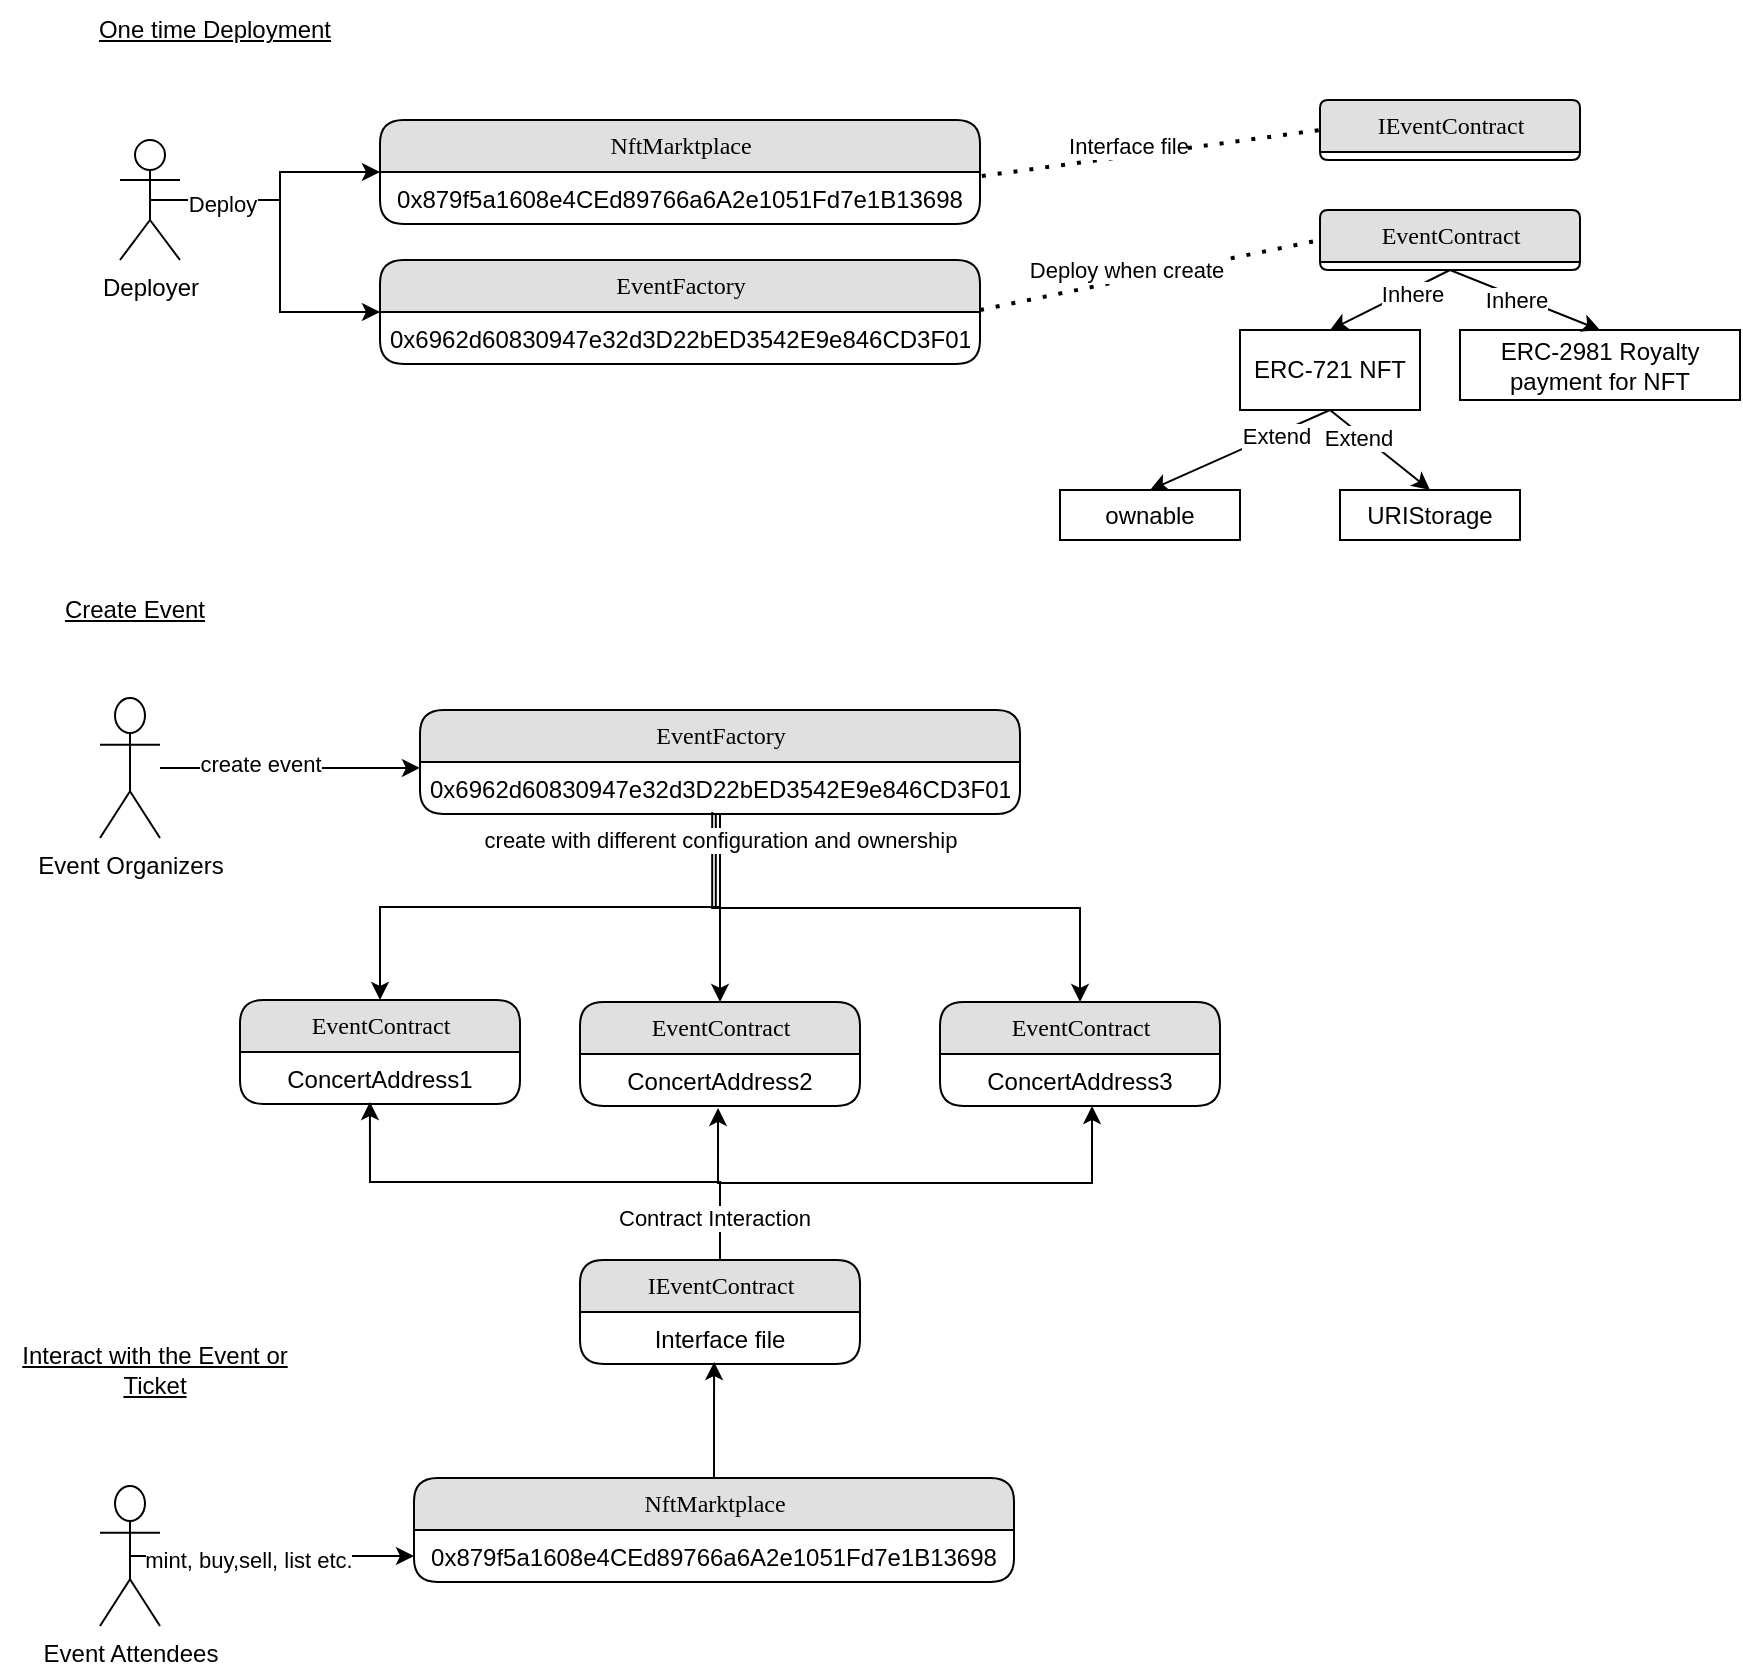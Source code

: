 <mxfile version="21.1.8" type="github">
  <diagram name="Page-1" id="52a04d89-c75d-2922-d76d-85b35f80e030">
    <mxGraphModel dx="1956" dy="672" grid="1" gridSize="10" guides="1" tooltips="1" connect="1" arrows="1" fold="1" page="1" pageScale="1" pageWidth="1100" pageHeight="850" background="none" math="0" shadow="0">
      <root>
        <mxCell id="0" />
        <mxCell id="1" parent="0" />
        <mxCell id="1fdf3b25b50cf41e-1" value="EventFactory" style="swimlane;html=1;fontStyle=0;childLayout=stackLayout;horizontal=1;startSize=26;fillColor=#e0e0e0;horizontalStack=0;resizeParent=1;resizeLast=0;collapsible=1;marginBottom=0;swimlaneFillColor=#ffffff;align=center;rounded=1;shadow=0;comic=0;labelBackgroundColor=none;strokeWidth=1;fontFamily=Verdana;fontSize=12" parent="1" vertex="1">
          <mxGeometry x="300" y="140" width="300" height="52" as="geometry">
            <mxRectangle x="310" y="30" width="120" height="30" as="alternateBounds" />
          </mxGeometry>
        </mxCell>
        <mxCell id="1fdf3b25b50cf41e-2" value="0x6962d60830947e32d3D22bED3542E9e846CD3F01" style="text;html=1;strokeColor=none;fillColor=none;spacingLeft=4;spacingRight=4;whiteSpace=wrap;overflow=hidden;rotatable=0;points=[[0,0.5],[1,0.5]];portConstraint=eastwest;align=center;" parent="1fdf3b25b50cf41e-1" vertex="1">
          <mxGeometry y="26" width="300" height="26" as="geometry" />
        </mxCell>
        <mxCell id="1fdf3b25b50cf41e-7" value="EventContract" style="swimlane;html=1;fontStyle=0;childLayout=stackLayout;horizontal=1;startSize=26;fillColor=#e0e0e0;horizontalStack=0;resizeParent=1;resizeLast=0;collapsible=1;marginBottom=0;swimlaneFillColor=#ffffff;align=center;rounded=1;shadow=0;comic=0;labelBackgroundColor=none;strokeWidth=1;fontFamily=Verdana;fontSize=12" parent="1" vertex="1">
          <mxGeometry x="400" y="511" width="140" height="52" as="geometry">
            <mxRectangle x="480" y="261" width="130" height="30" as="alternateBounds" />
          </mxGeometry>
        </mxCell>
        <mxCell id="1fdf3b25b50cf41e-8" value="ConcertAddress2" style="text;html=1;strokeColor=none;fillColor=none;spacingLeft=4;spacingRight=4;whiteSpace=wrap;overflow=hidden;rotatable=0;points=[[0,0.5],[1,0.5]];portConstraint=eastwest;align=center;" parent="1fdf3b25b50cf41e-7" vertex="1">
          <mxGeometry y="26" width="140" height="26" as="geometry" />
        </mxCell>
        <mxCell id="1fdf3b25b50cf41e-9" value="NftMarktplace" style="swimlane;html=1;fontStyle=0;childLayout=stackLayout;horizontal=1;startSize=26;fillColor=#e0e0e0;horizontalStack=0;resizeParent=1;resizeLast=0;collapsible=1;marginBottom=0;swimlaneFillColor=#ffffff;align=center;rounded=1;shadow=0;comic=0;labelBackgroundColor=none;strokeWidth=1;fontFamily=Verdana;fontSize=12" parent="1" vertex="1">
          <mxGeometry x="300" y="70" width="300" height="52" as="geometry">
            <mxRectangle x="310" y="-40" width="120" height="30" as="alternateBounds" />
          </mxGeometry>
        </mxCell>
        <mxCell id="1fdf3b25b50cf41e-10" value="0x879f5a1608e4CEd89766a6A2e1051Fd7e1B13698" style="text;html=1;strokeColor=none;fillColor=none;spacingLeft=4;spacingRight=4;whiteSpace=wrap;overflow=hidden;rotatable=0;points=[[0,0.5],[1,0.5]];portConstraint=eastwest;align=center;" parent="1fdf3b25b50cf41e-9" vertex="1">
          <mxGeometry y="26" width="300" height="26" as="geometry" />
        </mxCell>
        <mxCell id="STo0ywlDnxJFYaiJRFh0-23" style="edgeStyle=orthogonalEdgeStyle;rounded=0;orthogonalLoop=1;jettySize=auto;html=1;entryX=0.493;entryY=1.038;entryDx=0;entryDy=0;entryPerimeter=0;" edge="1" parent="1" source="1fdf3b25b50cf41e-13" target="1fdf3b25b50cf41e-8">
          <mxGeometry relative="1" as="geometry" />
        </mxCell>
        <mxCell id="1fdf3b25b50cf41e-13" value="IEventContract" style="swimlane;html=1;fontStyle=0;childLayout=stackLayout;horizontal=1;startSize=26;fillColor=#e0e0e0;horizontalStack=0;resizeParent=1;resizeLast=0;collapsible=1;marginBottom=0;swimlaneFillColor=#ffffff;align=center;rounded=1;shadow=0;comic=0;labelBackgroundColor=none;strokeWidth=1;fontFamily=Verdana;fontSize=12" parent="1" vertex="1">
          <mxGeometry x="400" y="640" width="140" height="52" as="geometry">
            <mxRectangle x="410" y="490" width="130" height="30" as="alternateBounds" />
          </mxGeometry>
        </mxCell>
        <mxCell id="1fdf3b25b50cf41e-14" value="Interface file" style="text;html=1;strokeColor=none;fillColor=none;spacingLeft=4;spacingRight=4;whiteSpace=wrap;overflow=hidden;rotatable=0;points=[[0,0.5],[1,0.5]];portConstraint=eastwest;align=center;" parent="1fdf3b25b50cf41e-13" vertex="1">
          <mxGeometry y="26" width="140" height="26" as="geometry" />
        </mxCell>
        <mxCell id="STo0ywlDnxJFYaiJRFh0-19" style="edgeStyle=orthogonalEdgeStyle;rounded=0;orthogonalLoop=1;jettySize=auto;html=1;entryX=0;entryY=0.115;entryDx=0;entryDy=0;entryPerimeter=0;" edge="1" parent="1" source="STo0ywlDnxJFYaiJRFh0-1" target="STo0ywlDnxJFYaiJRFh0-15">
          <mxGeometry relative="1" as="geometry" />
        </mxCell>
        <mxCell id="STo0ywlDnxJFYaiJRFh0-28" value="create event" style="edgeLabel;html=1;align=center;verticalAlign=middle;resizable=0;points=[];" vertex="1" connectable="0" parent="STo0ywlDnxJFYaiJRFh0-19">
          <mxGeometry x="-0.231" y="2" relative="1" as="geometry">
            <mxPoint as="offset" />
          </mxGeometry>
        </mxCell>
        <mxCell id="STo0ywlDnxJFYaiJRFh0-1" value="Event Organizers" style="shape=umlActor;verticalLabelPosition=bottom;verticalAlign=top;html=1;outlineConnect=0;" vertex="1" parent="1">
          <mxGeometry x="160" y="359" width="30" height="70" as="geometry" />
        </mxCell>
        <mxCell id="STo0ywlDnxJFYaiJRFh0-12" style="edgeStyle=orthogonalEdgeStyle;rounded=0;orthogonalLoop=1;jettySize=auto;html=1;exitX=0.5;exitY=0.5;exitDx=0;exitDy=0;exitPerimeter=0;entryX=0;entryY=0.5;entryDx=0;entryDy=0;" edge="1" parent="1" source="STo0ywlDnxJFYaiJRFh0-2" target="1fdf3b25b50cf41e-9">
          <mxGeometry relative="1" as="geometry" />
        </mxCell>
        <mxCell id="STo0ywlDnxJFYaiJRFh0-13" style="edgeStyle=orthogonalEdgeStyle;rounded=0;orthogonalLoop=1;jettySize=auto;html=1;exitX=0.5;exitY=0.5;exitDx=0;exitDy=0;exitPerimeter=0;entryX=0;entryY=0.5;entryDx=0;entryDy=0;" edge="1" parent="1" source="STo0ywlDnxJFYaiJRFh0-2" target="1fdf3b25b50cf41e-1">
          <mxGeometry relative="1" as="geometry" />
        </mxCell>
        <mxCell id="STo0ywlDnxJFYaiJRFh0-53" value="Deploy" style="edgeLabel;html=1;align=center;verticalAlign=middle;resizable=0;points=[];" vertex="1" connectable="0" parent="STo0ywlDnxJFYaiJRFh0-13">
          <mxGeometry x="-0.579" y="-2" relative="1" as="geometry">
            <mxPoint as="offset" />
          </mxGeometry>
        </mxCell>
        <mxCell id="STo0ywlDnxJFYaiJRFh0-2" value="Deployer" style="shape=umlActor;verticalLabelPosition=bottom;verticalAlign=top;html=1;outlineConnect=0;" vertex="1" parent="1">
          <mxGeometry x="170" y="80" width="30" height="60" as="geometry" />
        </mxCell>
        <mxCell id="STo0ywlDnxJFYaiJRFh0-7" value="EventContract" style="swimlane;html=1;fontStyle=0;childLayout=stackLayout;horizontal=1;startSize=26;fillColor=#e0e0e0;horizontalStack=0;resizeParent=1;resizeLast=0;collapsible=1;marginBottom=0;swimlaneFillColor=#ffffff;align=center;rounded=1;shadow=0;comic=0;labelBackgroundColor=none;strokeWidth=1;fontFamily=Verdana;fontSize=12" vertex="1" parent="1">
          <mxGeometry x="580" y="511" width="140" height="52" as="geometry">
            <mxRectangle x="480" y="350" width="130" height="30" as="alternateBounds" />
          </mxGeometry>
        </mxCell>
        <mxCell id="STo0ywlDnxJFYaiJRFh0-8" value="ConcertAddress3" style="text;html=1;strokeColor=none;fillColor=none;spacingLeft=4;spacingRight=4;whiteSpace=wrap;overflow=hidden;rotatable=0;points=[[0,0.5],[1,0.5]];portConstraint=eastwest;align=center;" vertex="1" parent="STo0ywlDnxJFYaiJRFh0-7">
          <mxGeometry y="26" width="140" height="26" as="geometry" />
        </mxCell>
        <mxCell id="STo0ywlDnxJFYaiJRFh0-9" value="EventContract" style="swimlane;html=1;fontStyle=0;childLayout=stackLayout;horizontal=1;startSize=26;fillColor=#e0e0e0;horizontalStack=0;resizeParent=1;resizeLast=0;collapsible=1;marginBottom=0;swimlaneFillColor=#ffffff;align=center;rounded=1;shadow=0;comic=0;labelBackgroundColor=none;strokeWidth=1;fontFamily=Verdana;fontSize=12" vertex="1" parent="1">
          <mxGeometry x="230" y="510" width="140" height="52" as="geometry">
            <mxRectangle x="480" y="190" width="130" height="30" as="alternateBounds" />
          </mxGeometry>
        </mxCell>
        <mxCell id="STo0ywlDnxJFYaiJRFh0-10" value="ConcertAddress1" style="text;html=1;strokeColor=none;fillColor=none;spacingLeft=4;spacingRight=4;whiteSpace=wrap;overflow=hidden;rotatable=0;points=[[0,0.5],[1,0.5]];portConstraint=eastwest;align=center;" vertex="1" parent="STo0ywlDnxJFYaiJRFh0-9">
          <mxGeometry y="26" width="140" height="26" as="geometry" />
        </mxCell>
        <mxCell id="STo0ywlDnxJFYaiJRFh0-22" style="edgeStyle=orthogonalEdgeStyle;rounded=0;orthogonalLoop=1;jettySize=auto;html=1;exitX=0.5;exitY=0.5;exitDx=0;exitDy=0;exitPerimeter=0;entryX=0;entryY=0.5;entryDx=0;entryDy=0;" edge="1" parent="1" source="STo0ywlDnxJFYaiJRFh0-11" target="STo0ywlDnxJFYaiJRFh0-21">
          <mxGeometry relative="1" as="geometry" />
        </mxCell>
        <mxCell id="STo0ywlDnxJFYaiJRFh0-27" value="mint, buy,sell, list etc." style="edgeLabel;html=1;align=center;verticalAlign=middle;resizable=0;points=[];" vertex="1" connectable="0" parent="STo0ywlDnxJFYaiJRFh0-22">
          <mxGeometry x="-0.173" y="-2" relative="1" as="geometry">
            <mxPoint as="offset" />
          </mxGeometry>
        </mxCell>
        <mxCell id="STo0ywlDnxJFYaiJRFh0-11" value="Event Attendees" style="shape=umlActor;verticalLabelPosition=bottom;verticalAlign=top;html=1;outlineConnect=0;" vertex="1" parent="1">
          <mxGeometry x="160" y="753" width="30" height="70" as="geometry" />
        </mxCell>
        <mxCell id="STo0ywlDnxJFYaiJRFh0-16" style="edgeStyle=orthogonalEdgeStyle;rounded=0;orthogonalLoop=1;jettySize=auto;html=1;" edge="1" parent="1" source="STo0ywlDnxJFYaiJRFh0-14" target="STo0ywlDnxJFYaiJRFh0-9">
          <mxGeometry relative="1" as="geometry" />
        </mxCell>
        <mxCell id="STo0ywlDnxJFYaiJRFh0-14" value="EventFactory" style="swimlane;html=1;fontStyle=0;childLayout=stackLayout;horizontal=1;startSize=26;fillColor=#e0e0e0;horizontalStack=0;resizeParent=1;resizeLast=0;collapsible=1;marginBottom=0;swimlaneFillColor=#ffffff;align=center;rounded=1;shadow=0;comic=0;labelBackgroundColor=none;strokeWidth=1;fontFamily=Verdana;fontSize=12" vertex="1" parent="1">
          <mxGeometry x="320" y="365" width="300" height="52" as="geometry">
            <mxRectangle x="310" y="30" width="120" height="30" as="alternateBounds" />
          </mxGeometry>
        </mxCell>
        <mxCell id="STo0ywlDnxJFYaiJRFh0-15" value="0x6962d60830947e32d3D22bED3542E9e846CD3F01" style="text;html=1;strokeColor=none;fillColor=none;spacingLeft=4;spacingRight=4;whiteSpace=wrap;overflow=hidden;rotatable=0;points=[[0,0.5],[1,0.5]];portConstraint=eastwest;align=center;" vertex="1" parent="STo0ywlDnxJFYaiJRFh0-14">
          <mxGeometry y="26" width="300" height="26" as="geometry" />
        </mxCell>
        <mxCell id="STo0ywlDnxJFYaiJRFh0-17" style="edgeStyle=orthogonalEdgeStyle;rounded=0;orthogonalLoop=1;jettySize=auto;html=1;exitX=0.487;exitY=0.962;exitDx=0;exitDy=0;exitPerimeter=0;entryX=0.5;entryY=0;entryDx=0;entryDy=0;" edge="1" parent="1" source="STo0ywlDnxJFYaiJRFh0-15" target="1fdf3b25b50cf41e-7">
          <mxGeometry relative="1" as="geometry">
            <mxPoint x="450" y="430" as="sourcePoint" />
            <mxPoint x="310" y="520" as="targetPoint" />
          </mxGeometry>
        </mxCell>
        <mxCell id="STo0ywlDnxJFYaiJRFh0-18" style="edgeStyle=orthogonalEdgeStyle;rounded=0;orthogonalLoop=1;jettySize=auto;html=1;exitX=0.493;exitY=1;exitDx=0;exitDy=0;exitPerimeter=0;entryX=0.5;entryY=0;entryDx=0;entryDy=0;" edge="1" parent="1" source="STo0ywlDnxJFYaiJRFh0-15" target="STo0ywlDnxJFYaiJRFh0-7">
          <mxGeometry relative="1" as="geometry">
            <mxPoint x="460" y="440" as="sourcePoint" />
            <mxPoint x="320" y="530" as="targetPoint" />
          </mxGeometry>
        </mxCell>
        <mxCell id="STo0ywlDnxJFYaiJRFh0-29" value="create with different configuration and ownership" style="edgeLabel;html=1;align=center;verticalAlign=middle;resizable=0;points=[];" vertex="1" connectable="0" parent="STo0ywlDnxJFYaiJRFh0-18">
          <mxGeometry x="-0.906" y="2" relative="1" as="geometry">
            <mxPoint as="offset" />
          </mxGeometry>
        </mxCell>
        <mxCell id="STo0ywlDnxJFYaiJRFh0-20" value="NftMarktplace" style="swimlane;html=1;fontStyle=0;childLayout=stackLayout;horizontal=1;startSize=26;fillColor=#e0e0e0;horizontalStack=0;resizeParent=1;resizeLast=0;collapsible=1;marginBottom=0;swimlaneFillColor=#ffffff;align=center;rounded=1;shadow=0;comic=0;labelBackgroundColor=none;strokeWidth=1;fontFamily=Verdana;fontSize=12" vertex="1" parent="1">
          <mxGeometry x="317" y="749" width="300" height="52" as="geometry">
            <mxRectangle x="310" y="-40" width="120" height="30" as="alternateBounds" />
          </mxGeometry>
        </mxCell>
        <mxCell id="STo0ywlDnxJFYaiJRFh0-21" value="0x879f5a1608e4CEd89766a6A2e1051Fd7e1B13698" style="text;html=1;strokeColor=none;fillColor=none;spacingLeft=4;spacingRight=4;whiteSpace=wrap;overflow=hidden;rotatable=0;points=[[0,0.5],[1,0.5]];portConstraint=eastwest;align=center;" vertex="1" parent="STo0ywlDnxJFYaiJRFh0-20">
          <mxGeometry y="26" width="300" height="26" as="geometry" />
        </mxCell>
        <mxCell id="STo0ywlDnxJFYaiJRFh0-24" style="edgeStyle=orthogonalEdgeStyle;rounded=0;orthogonalLoop=1;jettySize=auto;html=1;entryX=0.464;entryY=0.962;entryDx=0;entryDy=0;entryPerimeter=0;exitX=0.5;exitY=0;exitDx=0;exitDy=0;" edge="1" parent="1" source="1fdf3b25b50cf41e-13" target="STo0ywlDnxJFYaiJRFh0-10">
          <mxGeometry relative="1" as="geometry">
            <mxPoint x="480" y="650" as="sourcePoint" />
            <mxPoint x="479" y="574" as="targetPoint" />
          </mxGeometry>
        </mxCell>
        <mxCell id="STo0ywlDnxJFYaiJRFh0-25" style="edgeStyle=orthogonalEdgeStyle;rounded=0;orthogonalLoop=1;jettySize=auto;html=1;entryX=0.543;entryY=1;entryDx=0;entryDy=0;entryPerimeter=0;" edge="1" parent="1" source="1fdf3b25b50cf41e-13" target="STo0ywlDnxJFYaiJRFh0-8">
          <mxGeometry relative="1" as="geometry">
            <mxPoint x="490" y="660" as="sourcePoint" />
            <mxPoint x="305" y="571" as="targetPoint" />
          </mxGeometry>
        </mxCell>
        <mxCell id="STo0ywlDnxJFYaiJRFh0-30" value="Contract Interaction" style="edgeLabel;html=1;align=center;verticalAlign=middle;resizable=0;points=[];" vertex="1" connectable="0" parent="STo0ywlDnxJFYaiJRFh0-25">
          <mxGeometry x="-0.84" y="3" relative="1" as="geometry">
            <mxPoint as="offset" />
          </mxGeometry>
        </mxCell>
        <mxCell id="STo0ywlDnxJFYaiJRFh0-26" style="edgeStyle=orthogonalEdgeStyle;rounded=0;orthogonalLoop=1;jettySize=auto;html=1;exitX=0.5;exitY=0;exitDx=0;exitDy=0;entryX=0.479;entryY=0.962;entryDx=0;entryDy=0;entryPerimeter=0;" edge="1" parent="1" source="STo0ywlDnxJFYaiJRFh0-20" target="1fdf3b25b50cf41e-14">
          <mxGeometry relative="1" as="geometry">
            <mxPoint x="480" y="650" as="sourcePoint" />
            <mxPoint x="305" y="571" as="targetPoint" />
          </mxGeometry>
        </mxCell>
        <mxCell id="STo0ywlDnxJFYaiJRFh0-31" value="EventContract" style="swimlane;html=1;fontStyle=0;childLayout=stackLayout;horizontal=1;startSize=26;fillColor=#e0e0e0;horizontalStack=0;resizeParent=1;resizeLast=0;collapsible=1;marginBottom=0;swimlaneFillColor=#ffffff;align=center;rounded=1;shadow=0;comic=0;labelBackgroundColor=none;strokeWidth=1;fontFamily=Verdana;fontSize=12" vertex="1" collapsed="1" parent="1">
          <mxGeometry x="770" y="115" width="130" height="30" as="geometry">
            <mxRectangle x="810" y="82" width="140" height="52" as="alternateBounds" />
          </mxGeometry>
        </mxCell>
        <mxCell id="STo0ywlDnxJFYaiJRFh0-36" value="ownable" style="rounded=0;whiteSpace=wrap;html=1;" vertex="1" parent="1">
          <mxGeometry x="640" y="255" width="90" height="25" as="geometry" />
        </mxCell>
        <mxCell id="STo0ywlDnxJFYaiJRFh0-37" value="ERC-721 NFT" style="rounded=0;whiteSpace=wrap;html=1;" vertex="1" parent="1">
          <mxGeometry x="730" y="175" width="90" height="40" as="geometry" />
        </mxCell>
        <mxCell id="STo0ywlDnxJFYaiJRFh0-39" value="ERC-2981 Royalty payment for NFT" style="rounded=0;whiteSpace=wrap;html=1;" vertex="1" parent="1">
          <mxGeometry x="840" y="175" width="140" height="35" as="geometry" />
        </mxCell>
        <mxCell id="STo0ywlDnxJFYaiJRFh0-40" value="URIStorage" style="rounded=0;whiteSpace=wrap;html=1;" vertex="1" parent="1">
          <mxGeometry x="780" y="255" width="90" height="25" as="geometry" />
        </mxCell>
        <mxCell id="STo0ywlDnxJFYaiJRFh0-41" value="" style="endArrow=classic;html=1;rounded=0;entryX=0.5;entryY=0;entryDx=0;entryDy=0;exitX=0.5;exitY=1;exitDx=0;exitDy=0;" edge="1" parent="1" source="STo0ywlDnxJFYaiJRFh0-31" target="STo0ywlDnxJFYaiJRFh0-37">
          <mxGeometry width="50" height="50" relative="1" as="geometry">
            <mxPoint x="720" y="155" as="sourcePoint" />
            <mxPoint x="770" y="105" as="targetPoint" />
          </mxGeometry>
        </mxCell>
        <mxCell id="STo0ywlDnxJFYaiJRFh0-49" value="Inhere" style="edgeLabel;html=1;align=center;verticalAlign=middle;resizable=0;points=[];" vertex="1" connectable="0" parent="STo0ywlDnxJFYaiJRFh0-41">
          <mxGeometry x="-0.307" y="2" relative="1" as="geometry">
            <mxPoint as="offset" />
          </mxGeometry>
        </mxCell>
        <mxCell id="STo0ywlDnxJFYaiJRFh0-42" value="" style="endArrow=classic;html=1;rounded=0;entryX=0.5;entryY=0;entryDx=0;entryDy=0;exitX=0.5;exitY=1;exitDx=0;exitDy=0;" edge="1" parent="1" source="STo0ywlDnxJFYaiJRFh0-31" target="STo0ywlDnxJFYaiJRFh0-39">
          <mxGeometry width="50" height="50" relative="1" as="geometry">
            <mxPoint x="845" y="155" as="sourcePoint" />
            <mxPoint x="785" y="185" as="targetPoint" />
          </mxGeometry>
        </mxCell>
        <mxCell id="STo0ywlDnxJFYaiJRFh0-50" value="Inhere" style="edgeLabel;html=1;align=center;verticalAlign=middle;resizable=0;points=[];" vertex="1" connectable="0" parent="STo0ywlDnxJFYaiJRFh0-42">
          <mxGeometry x="-0.113" y="-1" relative="1" as="geometry">
            <mxPoint as="offset" />
          </mxGeometry>
        </mxCell>
        <mxCell id="STo0ywlDnxJFYaiJRFh0-43" value="" style="endArrow=classic;html=1;rounded=0;entryX=0.5;entryY=0;entryDx=0;entryDy=0;exitX=0.5;exitY=1;exitDx=0;exitDy=0;" edge="1" parent="1" source="STo0ywlDnxJFYaiJRFh0-37" target="STo0ywlDnxJFYaiJRFh0-36">
          <mxGeometry width="50" height="50" relative="1" as="geometry">
            <mxPoint x="845" y="155" as="sourcePoint" />
            <mxPoint x="785" y="185" as="targetPoint" />
          </mxGeometry>
        </mxCell>
        <mxCell id="STo0ywlDnxJFYaiJRFh0-51" value="Extend" style="edgeLabel;html=1;align=center;verticalAlign=middle;resizable=0;points=[];" vertex="1" connectable="0" parent="STo0ywlDnxJFYaiJRFh0-43">
          <mxGeometry x="-0.386" y="1" relative="1" as="geometry">
            <mxPoint as="offset" />
          </mxGeometry>
        </mxCell>
        <mxCell id="STo0ywlDnxJFYaiJRFh0-44" value="" style="endArrow=classic;html=1;rounded=0;entryX=0.5;entryY=0;entryDx=0;entryDy=0;exitX=0.5;exitY=1;exitDx=0;exitDy=0;" edge="1" parent="1" source="STo0ywlDnxJFYaiJRFh0-37" target="STo0ywlDnxJFYaiJRFh0-40">
          <mxGeometry width="50" height="50" relative="1" as="geometry">
            <mxPoint x="785" y="225" as="sourcePoint" />
            <mxPoint x="735" y="239" as="targetPoint" />
          </mxGeometry>
        </mxCell>
        <mxCell id="STo0ywlDnxJFYaiJRFh0-52" value="Extend" style="edgeLabel;html=1;align=center;verticalAlign=middle;resizable=0;points=[];" vertex="1" connectable="0" parent="STo0ywlDnxJFYaiJRFh0-44">
          <mxGeometry x="-0.407" y="-2" relative="1" as="geometry">
            <mxPoint as="offset" />
          </mxGeometry>
        </mxCell>
        <mxCell id="STo0ywlDnxJFYaiJRFh0-45" value="&lt;u&gt;One time Deployment&lt;/u&gt;" style="text;html=1;strokeColor=none;fillColor=none;align=center;verticalAlign=middle;whiteSpace=wrap;rounded=0;" vertex="1" parent="1">
          <mxGeometry x="150" y="10" width="135" height="30" as="geometry" />
        </mxCell>
        <mxCell id="STo0ywlDnxJFYaiJRFh0-46" value="&lt;u&gt;Create Event&lt;/u&gt;" style="text;html=1;strokeColor=none;fillColor=none;align=center;verticalAlign=middle;whiteSpace=wrap;rounded=0;" vertex="1" parent="1">
          <mxGeometry x="110" y="300" width="135" height="30" as="geometry" />
        </mxCell>
        <mxCell id="STo0ywlDnxJFYaiJRFh0-47" value="&lt;u&gt;Interact with the Event or Ticket&lt;/u&gt;" style="text;html=1;strokeColor=none;fillColor=none;align=center;verticalAlign=middle;whiteSpace=wrap;rounded=0;" vertex="1" parent="1">
          <mxGeometry x="120" y="680" width="135" height="30" as="geometry" />
        </mxCell>
        <mxCell id="STo0ywlDnxJFYaiJRFh0-54" value="IEventContract" style="swimlane;html=1;fontStyle=0;childLayout=stackLayout;horizontal=1;startSize=26;fillColor=#e0e0e0;horizontalStack=0;resizeParent=1;resizeLast=0;collapsible=1;marginBottom=0;swimlaneFillColor=#ffffff;align=center;rounded=1;shadow=0;comic=0;labelBackgroundColor=none;strokeWidth=1;fontFamily=Verdana;fontSize=12" vertex="1" collapsed="1" parent="1">
          <mxGeometry x="770" y="60" width="130" height="30" as="geometry">
            <mxRectangle x="755" y="40" width="140" height="52" as="alternateBounds" />
          </mxGeometry>
        </mxCell>
        <mxCell id="STo0ywlDnxJFYaiJRFh0-55" value="Interface file" style="text;html=1;strokeColor=none;fillColor=none;spacingLeft=4;spacingRight=4;whiteSpace=wrap;overflow=hidden;rotatable=0;points=[[0,0.5],[1,0.5]];portConstraint=eastwest;align=center;" vertex="1" parent="STo0ywlDnxJFYaiJRFh0-54">
          <mxGeometry y="26" width="140" height="26" as="geometry" />
        </mxCell>
        <mxCell id="STo0ywlDnxJFYaiJRFh0-56" value="" style="endArrow=none;dashed=1;html=1;dashPattern=1 3;strokeWidth=2;rounded=0;entryX=0;entryY=0.5;entryDx=0;entryDy=0;exitX=1;exitY=-0.038;exitDx=0;exitDy=0;exitPerimeter=0;" edge="1" parent="1" source="1fdf3b25b50cf41e-2" target="STo0ywlDnxJFYaiJRFh0-31">
          <mxGeometry width="50" height="50" relative="1" as="geometry">
            <mxPoint x="640" y="190" as="sourcePoint" />
            <mxPoint x="690" y="140" as="targetPoint" />
          </mxGeometry>
        </mxCell>
        <mxCell id="STo0ywlDnxJFYaiJRFh0-57" value="Deploy when create" style="edgeLabel;html=1;align=center;verticalAlign=middle;resizable=0;points=[];" vertex="1" connectable="0" parent="STo0ywlDnxJFYaiJRFh0-56">
          <mxGeometry x="-0.13" y="5" relative="1" as="geometry">
            <mxPoint as="offset" />
          </mxGeometry>
        </mxCell>
        <mxCell id="STo0ywlDnxJFYaiJRFh0-58" value="" style="endArrow=none;dashed=1;html=1;dashPattern=1 3;strokeWidth=2;rounded=0;entryX=0;entryY=0.5;entryDx=0;entryDy=0;exitX=1.003;exitY=0.077;exitDx=0;exitDy=0;exitPerimeter=0;" edge="1" parent="1" source="1fdf3b25b50cf41e-10" target="STo0ywlDnxJFYaiJRFh0-54">
          <mxGeometry width="50" height="50" relative="1" as="geometry">
            <mxPoint x="610" y="175" as="sourcePoint" />
            <mxPoint x="780" y="140" as="targetPoint" />
          </mxGeometry>
        </mxCell>
        <mxCell id="STo0ywlDnxJFYaiJRFh0-59" value="Interface file" style="edgeLabel;html=1;align=center;verticalAlign=middle;resizable=0;points=[];" vertex="1" connectable="0" parent="STo0ywlDnxJFYaiJRFh0-58">
          <mxGeometry x="-0.13" y="5" relative="1" as="geometry">
            <mxPoint as="offset" />
          </mxGeometry>
        </mxCell>
      </root>
    </mxGraphModel>
  </diagram>
</mxfile>
